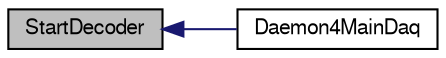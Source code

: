 digraph "StartDecoder"
{
  bgcolor="transparent";
  edge [fontname="FreeSans",fontsize="10",labelfontname="FreeSans",labelfontsize="10"];
  node [fontname="FreeSans",fontsize="10",shape=record];
  rankdir="LR";
  Node1 [label="StartDecoder",height=0.2,width=0.4,color="black", fillcolor="grey75", style="filled" fontcolor="black"];
  Node1 -> Node2 [dir="back",color="midnightblue",fontsize="10",style="solid",fontname="FreeSans"];
  Node2 [label="Daemon4MainDaq",height=0.2,width=0.4,color="black",URL="$dd/d6a/Daemon4MainDaq_8C.html#ad0f46ab319c89fc6c89e39e2fad07591"];
}
